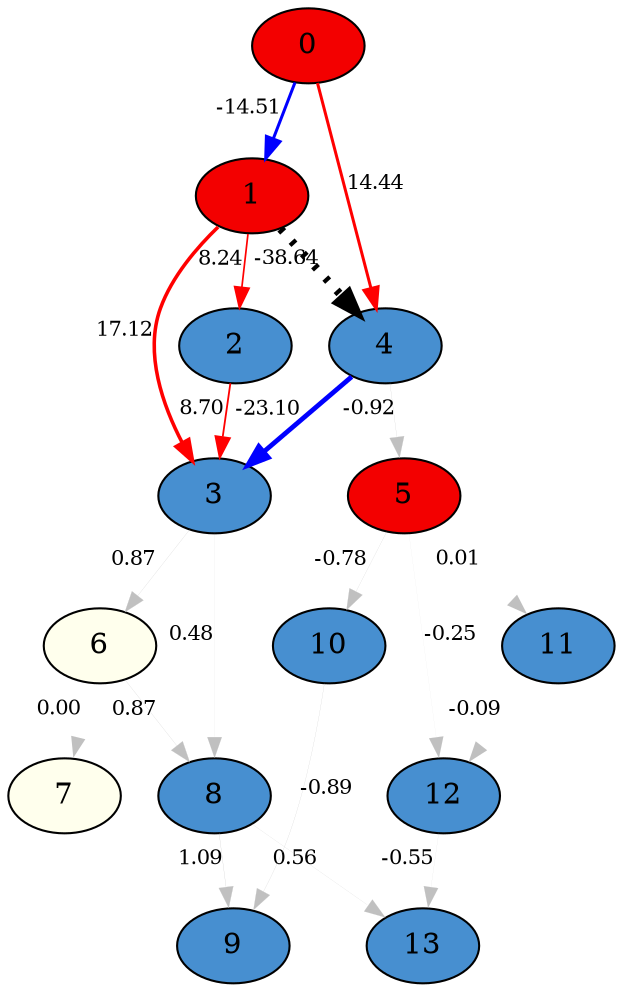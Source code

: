 strict digraph  {
0 [fillcolor="#f30000", pin=True, pos="-280, -81!", prod_or_load=prod, style=filled, value="92.2269287109375"];
1 [fillcolor="#f30000", pin=True, pos="-100, -270!", prod_or_load=prod, style=filled, value="64.899994"];
2 [fillcolor="#478fd0", pin=True, pos="366, -270!", prod_or_load=load, style=filled, value="-10.099998"];
3 [fillcolor="#478fd0", pin=True, pos="366, -54!", prod_or_load=load, style=filled, value="-51.20000076293945"];
4 [fillcolor="#478fd0", pin=True, pos="-64, -54!", prod_or_load=load, style=filled, value="-8.300000190734863"];
5 [fillcolor="#f30000", pin=True, pos="-64, 54!", prod_or_load=prod, style=filled, value="2.8000002"];
6 [fillcolor="#ffffed", pin=True, pos="366, 0!", prod_or_load=load, style=filled, value="0.0"];
7 [fillcolor="#ffffed", pin=True, pos="438, 0!", prod_or_load=load, style=filled, value="0.0"];
8 [fillcolor="#478fd0", pin=True, pos="326, 54!", prod_or_load=load, style=filled, value="-33.099998474121094"];
9 [fillcolor="#478fd0", pin=True, pos="222, 108!", prod_or_load=load, style=filled, value="-10.600000381469727"];
10 [fillcolor="#478fd0", pin=True, pos="79, 162!", prod_or_load=load, style=filled, value="-4.0"];
11 [fillcolor="#478fd0", pin=True, pos="-152, 270!", prod_or_load=load, style=filled, value="-6.599999904632568"];
12 [fillcolor="#478fd0", pin=True, pos="-64, 270!", prod_or_load=load, style=filled, value="-13.800000190734863"];
13 [fillcolor="#478fd0", pin=True, pos="222, 216!", prod_or_load=load, style=filled, value="-16.799999237060547"];
0 -> 1  [capacity="-14.51", color=blue, fontsize=10, penwidth="1.45", xlabel="-14.51"];
0 -> 4  [capacity="14.44", color=red, fontsize=10, penwidth="1.44", xlabel="14.44"];
1 -> 2  [capacity="8.24", color=red, fontsize=10, penwidth="0.82", xlabel="8.24"];
1 -> 3  [capacity="17.12", color=red, fontsize=10, penwidth="1.71", xlabel="17.12"];
1 -> 4  [capacity="-38.64", color=black, constrained=True, fontsize=10, penwidth="3.86", style="dotted, setlinewidth(2)", xlabel="-38.64"];
2 -> 3  [capacity="8.7", color=red, fontsize=10, penwidth="0.87", xlabel="8.70"];
3 -> 6  [capacity="0.87", color=gray, fontsize=10, penwidth="0.09", xlabel="0.87"];
3 -> 8  [capacity="0.48", color=gray, fontsize=10, penwidth="0.05", xlabel="0.48"];
4 -> 3  [capacity="-23.1", color=blue, fontsize=10, penwidth="2.31", xlabel="-23.10"];
4 -> 5  [capacity="-0.92", color=gray, fontsize=10, penwidth="0.09", xlabel="-0.92"];
5 -> 10  [capacity="-0.78", color=gray, fontsize=10, penwidth="0.08", xlabel="-0.78"];
5 -> 11  [capacity="0.01", color=gray, fontsize=10, penwidth="0.00", xlabel="0.01"];
5 -> 12  [capacity="-0.25", color=gray, fontsize=10, penwidth="0.03", xlabel="-0.25"];
6 -> 7  [capacity="0.0", color=gray, fontsize=10, penwidth="0.00", xlabel="0.00"];
6 -> 8  [capacity="0.87", color=gray, fontsize=10, penwidth="0.09", xlabel="0.87"];
8 -> 9  [capacity="1.09", color=gray, fontsize=10, penwidth="0.11", xlabel="1.09"];
8 -> 13  [capacity="0.56", color=gray, fontsize=10, penwidth="0.06", xlabel="0.56"];
10 -> 9  [capacity="-0.89", color=gray, fontsize=10, penwidth="0.09", xlabel="-0.89"];
11 -> 12  [capacity="-0.09", color=gray, fontsize=10, penwidth="0.01", xlabel="-0.09"];
12 -> 13  [capacity="-0.55", color=gray, fontsize=10, penwidth="0.05", xlabel="-0.55"];
}
